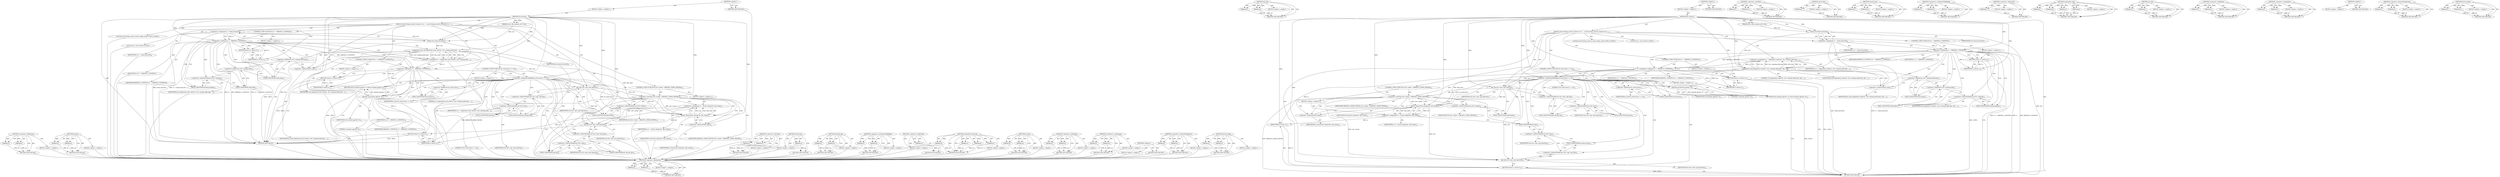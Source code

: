 digraph "fxrstor_fixup" {
vulnerable_127 [label=<(METHOD,&lt;operator&gt;.fieldAccess)>];
vulnerable_128 [label=<(PARAM,p1)>];
vulnerable_129 [label=<(PARAM,p2)>];
vulnerable_130 [label=<(BLOCK,&lt;empty&gt;,&lt;empty&gt;)>];
vulnerable_131 [label=<(METHOD_RETURN,ANY)>];
vulnerable_151 [label=<(METHOD,get_fpu)>];
vulnerable_152 [label=<(PARAM,p1)>];
vulnerable_153 [label=<(PARAM,p2)>];
vulnerable_154 [label=<(BLOCK,&lt;empty&gt;,&lt;empty&gt;)>];
vulnerable_155 [label=<(METHOD_RETURN,ANY)>];
vulnerable_6 [label=<(METHOD,&lt;global&gt;)<SUB>1</SUB>>];
vulnerable_7 [label=<(BLOCK,&lt;empty&gt;,&lt;empty&gt;)<SUB>1</SUB>>];
vulnerable_8 [label=<(METHOD,em_fxrstor)<SUB>1</SUB>>];
vulnerable_9 [label=<(PARAM,struct x86_emulate_ctxt *ctxt)<SUB>1</SUB>>];
vulnerable_10 [label=<(BLOCK,{
	struct fxregs_state fx_state;
	int rc;

	rc ...,{
	struct fxregs_state fx_state;
	int rc;

	rc ...)<SUB>2</SUB>>];
vulnerable_11 [label="<(LOCAL,struct fxregs_state fx_state: fxregs_state)<SUB>3</SUB>>"];
vulnerable_12 [label="<(LOCAL,int rc: int)<SUB>4</SUB>>"];
vulnerable_13 [label=<(&lt;operator&gt;.assignment,rc = check_fxsr(ctxt))<SUB>6</SUB>>];
vulnerable_14 [label=<(IDENTIFIER,rc,rc = check_fxsr(ctxt))<SUB>6</SUB>>];
vulnerable_15 [label=<(check_fxsr,check_fxsr(ctxt))<SUB>6</SUB>>];
vulnerable_16 [label=<(IDENTIFIER,ctxt,check_fxsr(ctxt))<SUB>6</SUB>>];
vulnerable_17 [label=<(CONTROL_STRUCTURE,IF,if (rc != X86EMUL_CONTINUE))<SUB>7</SUB>>];
vulnerable_18 [label=<(&lt;operator&gt;.notEquals,rc != X86EMUL_CONTINUE)<SUB>7</SUB>>];
vulnerable_19 [label=<(IDENTIFIER,rc,rc != X86EMUL_CONTINUE)<SUB>7</SUB>>];
vulnerable_20 [label=<(IDENTIFIER,X86EMUL_CONTINUE,rc != X86EMUL_CONTINUE)<SUB>7</SUB>>];
vulnerable_21 [label=<(BLOCK,&lt;empty&gt;,&lt;empty&gt;)<SUB>8</SUB>>];
vulnerable_22 [label=<(RETURN,return rc;,return rc;)<SUB>8</SUB>>];
vulnerable_23 [label=<(IDENTIFIER,rc,return rc;)<SUB>8</SUB>>];
vulnerable_24 [label=<(&lt;operator&gt;.assignment,rc = segmented_read(ctxt, ctxt-&gt;memop.addr.mem,...)<SUB>10</SUB>>];
vulnerable_25 [label=<(IDENTIFIER,rc,rc = segmented_read(ctxt, ctxt-&gt;memop.addr.mem,...)<SUB>10</SUB>>];
vulnerable_26 [label=<(segmented_read,segmented_read(ctxt, ctxt-&gt;memop.addr.mem, &amp;fx_...)<SUB>10</SUB>>];
vulnerable_27 [label=<(IDENTIFIER,ctxt,segmented_read(ctxt, ctxt-&gt;memop.addr.mem, &amp;fx_...)<SUB>10</SUB>>];
vulnerable_28 [label=<(&lt;operator&gt;.fieldAccess,ctxt-&gt;memop.addr.mem)<SUB>10</SUB>>];
vulnerable_29 [label=<(&lt;operator&gt;.fieldAccess,ctxt-&gt;memop.addr)<SUB>10</SUB>>];
vulnerable_30 [label=<(&lt;operator&gt;.indirectFieldAccess,ctxt-&gt;memop)<SUB>10</SUB>>];
vulnerable_31 [label=<(IDENTIFIER,ctxt,segmented_read(ctxt, ctxt-&gt;memop.addr.mem, &amp;fx_...)<SUB>10</SUB>>];
vulnerable_32 [label=<(FIELD_IDENTIFIER,memop,memop)<SUB>10</SUB>>];
vulnerable_33 [label=<(FIELD_IDENTIFIER,addr,addr)<SUB>10</SUB>>];
vulnerable_34 [label=<(FIELD_IDENTIFIER,mem,mem)<SUB>10</SUB>>];
vulnerable_35 [label=<(&lt;operator&gt;.addressOf,&amp;fx_state)<SUB>10</SUB>>];
vulnerable_36 [label=<(IDENTIFIER,fx_state,segmented_read(ctxt, ctxt-&gt;memop.addr.mem, &amp;fx_...)<SUB>10</SUB>>];
vulnerable_37 [label=<(LITERAL,512,segmented_read(ctxt, ctxt-&gt;memop.addr.mem, &amp;fx_...)<SUB>10</SUB>>];
vulnerable_38 [label=<(CONTROL_STRUCTURE,IF,if (rc != X86EMUL_CONTINUE))<SUB>11</SUB>>];
vulnerable_39 [label=<(&lt;operator&gt;.notEquals,rc != X86EMUL_CONTINUE)<SUB>11</SUB>>];
vulnerable_40 [label=<(IDENTIFIER,rc,rc != X86EMUL_CONTINUE)<SUB>11</SUB>>];
vulnerable_41 [label=<(IDENTIFIER,X86EMUL_CONTINUE,rc != X86EMUL_CONTINUE)<SUB>11</SUB>>];
vulnerable_42 [label=<(BLOCK,&lt;empty&gt;,&lt;empty&gt;)<SUB>12</SUB>>];
vulnerable_43 [label=<(RETURN,return rc;,return rc;)<SUB>12</SUB>>];
vulnerable_44 [label=<(IDENTIFIER,rc,return rc;)<SUB>12</SUB>>];
vulnerable_45 [label=<(CONTROL_STRUCTURE,IF,if (fx_state.mxcsr &gt;&gt; 16))<SUB>14</SUB>>];
vulnerable_46 [label=<(&lt;operator&gt;.arithmeticShiftRight,fx_state.mxcsr &gt;&gt; 16)<SUB>14</SUB>>];
vulnerable_47 [label=<(&lt;operator&gt;.fieldAccess,fx_state.mxcsr)<SUB>14</SUB>>];
vulnerable_48 [label=<(IDENTIFIER,fx_state,fx_state.mxcsr &gt;&gt; 16)<SUB>14</SUB>>];
vulnerable_49 [label=<(FIELD_IDENTIFIER,mxcsr,mxcsr)<SUB>14</SUB>>];
vulnerable_50 [label=<(LITERAL,16,fx_state.mxcsr &gt;&gt; 16)<SUB>14</SUB>>];
vulnerable_51 [label=<(BLOCK,&lt;empty&gt;,&lt;empty&gt;)<SUB>15</SUB>>];
vulnerable_52 [label=<(RETURN,return emulate_gp(ctxt, 0);,return emulate_gp(ctxt, 0);)<SUB>15</SUB>>];
vulnerable_53 [label=<(emulate_gp,emulate_gp(ctxt, 0))<SUB>15</SUB>>];
vulnerable_54 [label=<(IDENTIFIER,ctxt,emulate_gp(ctxt, 0))<SUB>15</SUB>>];
vulnerable_55 [label=<(LITERAL,0,emulate_gp(ctxt, 0))<SUB>15</SUB>>];
vulnerable_56 [label=<(get_fpu,ctxt-&gt;ops-&gt;get_fpu(ctxt))<SUB>17</SUB>>];
vulnerable_57 [label=<(&lt;operator&gt;.indirectFieldAccess,ctxt-&gt;ops-&gt;get_fpu)<SUB>17</SUB>>];
vulnerable_58 [label=<(&lt;operator&gt;.indirectFieldAccess,ctxt-&gt;ops)<SUB>17</SUB>>];
vulnerable_59 [label=<(IDENTIFIER,ctxt,ctxt-&gt;ops-&gt;get_fpu(ctxt))<SUB>17</SUB>>];
vulnerable_60 [label=<(FIELD_IDENTIFIER,ops,ops)<SUB>17</SUB>>];
vulnerable_61 [label=<(FIELD_IDENTIFIER,get_fpu,get_fpu)<SUB>17</SUB>>];
vulnerable_62 [label=<(IDENTIFIER,ctxt,ctxt-&gt;ops-&gt;get_fpu(ctxt))<SUB>17</SUB>>];
vulnerable_63 [label=<(CONTROL_STRUCTURE,IF,if (ctxt-&gt;mode &lt; X86EMUL_MODE_PROT64))<SUB>19</SUB>>];
vulnerable_64 [label=<(&lt;operator&gt;.lessThan,ctxt-&gt;mode &lt; X86EMUL_MODE_PROT64)<SUB>19</SUB>>];
vulnerable_65 [label=<(&lt;operator&gt;.indirectFieldAccess,ctxt-&gt;mode)<SUB>19</SUB>>];
vulnerable_66 [label=<(IDENTIFIER,ctxt,ctxt-&gt;mode &lt; X86EMUL_MODE_PROT64)<SUB>19</SUB>>];
vulnerable_67 [label=<(FIELD_IDENTIFIER,mode,mode)<SUB>19</SUB>>];
vulnerable_68 [label=<(IDENTIFIER,X86EMUL_MODE_PROT64,ctxt-&gt;mode &lt; X86EMUL_MODE_PROT64)<SUB>19</SUB>>];
vulnerable_69 [label=<(BLOCK,&lt;empty&gt;,&lt;empty&gt;)<SUB>20</SUB>>];
vulnerable_70 [label=<(&lt;operator&gt;.assignment,rc = fxrstor_fixup(ctxt, &amp;fx_state))<SUB>20</SUB>>];
vulnerable_71 [label=<(IDENTIFIER,rc,rc = fxrstor_fixup(ctxt, &amp;fx_state))<SUB>20</SUB>>];
vulnerable_72 [label=<(fxrstor_fixup,fxrstor_fixup(ctxt, &amp;fx_state))<SUB>20</SUB>>];
vulnerable_73 [label=<(IDENTIFIER,ctxt,fxrstor_fixup(ctxt, &amp;fx_state))<SUB>20</SUB>>];
vulnerable_74 [label=<(&lt;operator&gt;.addressOf,&amp;fx_state)<SUB>20</SUB>>];
vulnerable_75 [label=<(IDENTIFIER,fx_state,fxrstor_fixup(ctxt, &amp;fx_state))<SUB>20</SUB>>];
vulnerable_76 [label=<(put_fpu,ctxt-&gt;ops-&gt;put_fpu(ctxt))<SUB>25</SUB>>];
vulnerable_77 [label=<(&lt;operator&gt;.indirectFieldAccess,ctxt-&gt;ops-&gt;put_fpu)<SUB>25</SUB>>];
vulnerable_78 [label=<(&lt;operator&gt;.indirectFieldAccess,ctxt-&gt;ops)<SUB>25</SUB>>];
vulnerable_79 [label=<(IDENTIFIER,ctxt,ctxt-&gt;ops-&gt;put_fpu(ctxt))<SUB>25</SUB>>];
vulnerable_80 [label=<(FIELD_IDENTIFIER,ops,ops)<SUB>25</SUB>>];
vulnerable_81 [label=<(FIELD_IDENTIFIER,put_fpu,put_fpu)<SUB>25</SUB>>];
vulnerable_82 [label=<(IDENTIFIER,ctxt,ctxt-&gt;ops-&gt;put_fpu(ctxt))<SUB>25</SUB>>];
vulnerable_83 [label=<(RETURN,return rc;,return rc;)<SUB>27</SUB>>];
vulnerable_84 [label=<(IDENTIFIER,rc,return rc;)<SUB>27</SUB>>];
vulnerable_85 [label=<(METHOD_RETURN,int)<SUB>1</SUB>>];
vulnerable_87 [label=<(METHOD_RETURN,ANY)<SUB>1</SUB>>];
vulnerable_156 [label=<(METHOD,&lt;operator&gt;.lessThan)>];
vulnerable_157 [label=<(PARAM,p1)>];
vulnerable_158 [label=<(PARAM,p2)>];
vulnerable_159 [label=<(BLOCK,&lt;empty&gt;,&lt;empty&gt;)>];
vulnerable_160 [label=<(METHOD_RETURN,ANY)>];
vulnerable_111 [label=<(METHOD,check_fxsr)>];
vulnerable_112 [label=<(PARAM,p1)>];
vulnerable_113 [label=<(BLOCK,&lt;empty&gt;,&lt;empty&gt;)>];
vulnerable_114 [label=<(METHOD_RETURN,ANY)>];
vulnerable_146 [label=<(METHOD,emulate_gp)>];
vulnerable_147 [label=<(PARAM,p1)>];
vulnerable_148 [label=<(PARAM,p2)>];
vulnerable_149 [label=<(BLOCK,&lt;empty&gt;,&lt;empty&gt;)>];
vulnerable_150 [label=<(METHOD_RETURN,ANY)>];
vulnerable_141 [label=<(METHOD,&lt;operator&gt;.arithmeticShiftRight)>];
vulnerable_142 [label=<(PARAM,p1)>];
vulnerable_143 [label=<(PARAM,p2)>];
vulnerable_144 [label=<(BLOCK,&lt;empty&gt;,&lt;empty&gt;)>];
vulnerable_145 [label=<(METHOD_RETURN,ANY)>];
vulnerable_137 [label=<(METHOD,&lt;operator&gt;.addressOf)>];
vulnerable_138 [label=<(PARAM,p1)>];
vulnerable_139 [label=<(BLOCK,&lt;empty&gt;,&lt;empty&gt;)>];
vulnerable_140 [label=<(METHOD_RETURN,ANY)>];
vulnerable_120 [label=<(METHOD,segmented_read)>];
vulnerable_121 [label=<(PARAM,p1)>];
vulnerable_122 [label=<(PARAM,p2)>];
vulnerable_123 [label=<(PARAM,p3)>];
vulnerable_124 [label=<(PARAM,p4)>];
vulnerable_125 [label=<(BLOCK,&lt;empty&gt;,&lt;empty&gt;)>];
vulnerable_126 [label=<(METHOD_RETURN,ANY)>];
vulnerable_166 [label=<(METHOD,put_fpu)>];
vulnerable_167 [label=<(PARAM,p1)>];
vulnerable_168 [label=<(PARAM,p2)>];
vulnerable_169 [label=<(BLOCK,&lt;empty&gt;,&lt;empty&gt;)>];
vulnerable_170 [label=<(METHOD_RETURN,ANY)>];
vulnerable_115 [label=<(METHOD,&lt;operator&gt;.notEquals)>];
vulnerable_116 [label=<(PARAM,p1)>];
vulnerable_117 [label=<(PARAM,p2)>];
vulnerable_118 [label=<(BLOCK,&lt;empty&gt;,&lt;empty&gt;)>];
vulnerable_119 [label=<(METHOD_RETURN,ANY)>];
vulnerable_106 [label=<(METHOD,&lt;operator&gt;.assignment)>];
vulnerable_107 [label=<(PARAM,p1)>];
vulnerable_108 [label=<(PARAM,p2)>];
vulnerable_109 [label=<(BLOCK,&lt;empty&gt;,&lt;empty&gt;)>];
vulnerable_110 [label=<(METHOD_RETURN,ANY)>];
vulnerable_100 [label=<(METHOD,&lt;global&gt;)<SUB>1</SUB>>];
vulnerable_101 [label=<(BLOCK,&lt;empty&gt;,&lt;empty&gt;)>];
vulnerable_102 [label=<(METHOD_RETURN,ANY)>];
vulnerable_132 [label=<(METHOD,&lt;operator&gt;.indirectFieldAccess)>];
vulnerable_133 [label=<(PARAM,p1)>];
vulnerable_134 [label=<(PARAM,p2)>];
vulnerable_135 [label=<(BLOCK,&lt;empty&gt;,&lt;empty&gt;)>];
vulnerable_136 [label=<(METHOD_RETURN,ANY)>];
vulnerable_161 [label=<(METHOD,fxrstor_fixup)>];
vulnerable_162 [label=<(PARAM,p1)>];
vulnerable_163 [label=<(PARAM,p2)>];
vulnerable_164 [label=<(BLOCK,&lt;empty&gt;,&lt;empty&gt;)>];
vulnerable_165 [label=<(METHOD_RETURN,ANY)>];
fixed_127 [label=<(METHOD,&lt;operator&gt;.fieldAccess)>];
fixed_128 [label=<(PARAM,p1)>];
fixed_129 [label=<(PARAM,p2)>];
fixed_130 [label=<(BLOCK,&lt;empty&gt;,&lt;empty&gt;)>];
fixed_131 [label=<(METHOD_RETURN,ANY)>];
fixed_151 [label=<(METHOD,get_fpu)>];
fixed_152 [label=<(PARAM,p1)>];
fixed_153 [label=<(PARAM,p2)>];
fixed_154 [label=<(BLOCK,&lt;empty&gt;,&lt;empty&gt;)>];
fixed_155 [label=<(METHOD_RETURN,ANY)>];
fixed_6 [label=<(METHOD,&lt;global&gt;)<SUB>1</SUB>>];
fixed_7 [label=<(BLOCK,&lt;empty&gt;,&lt;empty&gt;)<SUB>1</SUB>>];
fixed_8 [label=<(METHOD,em_fxrstor)<SUB>1</SUB>>];
fixed_9 [label=<(PARAM,struct x86_emulate_ctxt *ctxt)<SUB>1</SUB>>];
fixed_10 [label=<(BLOCK,{
	struct fxregs_state fx_state;
	int rc;

	rc ...,{
	struct fxregs_state fx_state;
	int rc;

	rc ...)<SUB>2</SUB>>];
fixed_11 [label="<(LOCAL,struct fxregs_state fx_state: fxregs_state)<SUB>3</SUB>>"];
fixed_12 [label="<(LOCAL,int rc: int)<SUB>4</SUB>>"];
fixed_13 [label=<(&lt;operator&gt;.assignment,rc = check_fxsr(ctxt))<SUB>6</SUB>>];
fixed_14 [label=<(IDENTIFIER,rc,rc = check_fxsr(ctxt))<SUB>6</SUB>>];
fixed_15 [label=<(check_fxsr,check_fxsr(ctxt))<SUB>6</SUB>>];
fixed_16 [label=<(IDENTIFIER,ctxt,check_fxsr(ctxt))<SUB>6</SUB>>];
fixed_17 [label=<(CONTROL_STRUCTURE,IF,if (rc != X86EMUL_CONTINUE))<SUB>7</SUB>>];
fixed_18 [label=<(&lt;operator&gt;.notEquals,rc != X86EMUL_CONTINUE)<SUB>7</SUB>>];
fixed_19 [label=<(IDENTIFIER,rc,rc != X86EMUL_CONTINUE)<SUB>7</SUB>>];
fixed_20 [label=<(IDENTIFIER,X86EMUL_CONTINUE,rc != X86EMUL_CONTINUE)<SUB>7</SUB>>];
fixed_21 [label=<(BLOCK,&lt;empty&gt;,&lt;empty&gt;)<SUB>8</SUB>>];
fixed_22 [label=<(RETURN,return rc;,return rc;)<SUB>8</SUB>>];
fixed_23 [label=<(IDENTIFIER,rc,return rc;)<SUB>8</SUB>>];
fixed_24 [label=<(&lt;operator&gt;.assignment,rc = segmented_read_std(ctxt, ctxt-&gt;memop.addr....)<SUB>10</SUB>>];
fixed_25 [label=<(IDENTIFIER,rc,rc = segmented_read_std(ctxt, ctxt-&gt;memop.addr....)<SUB>10</SUB>>];
fixed_26 [label=<(segmented_read_std,segmented_read_std(ctxt, ctxt-&gt;memop.addr.mem, ...)<SUB>10</SUB>>];
fixed_27 [label=<(IDENTIFIER,ctxt,segmented_read_std(ctxt, ctxt-&gt;memop.addr.mem, ...)<SUB>10</SUB>>];
fixed_28 [label=<(&lt;operator&gt;.fieldAccess,ctxt-&gt;memop.addr.mem)<SUB>10</SUB>>];
fixed_29 [label=<(&lt;operator&gt;.fieldAccess,ctxt-&gt;memop.addr)<SUB>10</SUB>>];
fixed_30 [label=<(&lt;operator&gt;.indirectFieldAccess,ctxt-&gt;memop)<SUB>10</SUB>>];
fixed_31 [label=<(IDENTIFIER,ctxt,segmented_read_std(ctxt, ctxt-&gt;memop.addr.mem, ...)<SUB>10</SUB>>];
fixed_32 [label=<(FIELD_IDENTIFIER,memop,memop)<SUB>10</SUB>>];
fixed_33 [label=<(FIELD_IDENTIFIER,addr,addr)<SUB>10</SUB>>];
fixed_34 [label=<(FIELD_IDENTIFIER,mem,mem)<SUB>10</SUB>>];
fixed_35 [label=<(&lt;operator&gt;.addressOf,&amp;fx_state)<SUB>10</SUB>>];
fixed_36 [label=<(IDENTIFIER,fx_state,segmented_read_std(ctxt, ctxt-&gt;memop.addr.mem, ...)<SUB>10</SUB>>];
fixed_37 [label=<(LITERAL,512,segmented_read_std(ctxt, ctxt-&gt;memop.addr.mem, ...)<SUB>10</SUB>>];
fixed_38 [label=<(CONTROL_STRUCTURE,IF,if (rc != X86EMUL_CONTINUE))<SUB>11</SUB>>];
fixed_39 [label=<(&lt;operator&gt;.notEquals,rc != X86EMUL_CONTINUE)<SUB>11</SUB>>];
fixed_40 [label=<(IDENTIFIER,rc,rc != X86EMUL_CONTINUE)<SUB>11</SUB>>];
fixed_41 [label=<(IDENTIFIER,X86EMUL_CONTINUE,rc != X86EMUL_CONTINUE)<SUB>11</SUB>>];
fixed_42 [label=<(BLOCK,&lt;empty&gt;,&lt;empty&gt;)<SUB>12</SUB>>];
fixed_43 [label=<(RETURN,return rc;,return rc;)<SUB>12</SUB>>];
fixed_44 [label=<(IDENTIFIER,rc,return rc;)<SUB>12</SUB>>];
fixed_45 [label=<(CONTROL_STRUCTURE,IF,if (fx_state.mxcsr &gt;&gt; 16))<SUB>14</SUB>>];
fixed_46 [label=<(&lt;operator&gt;.arithmeticShiftRight,fx_state.mxcsr &gt;&gt; 16)<SUB>14</SUB>>];
fixed_47 [label=<(&lt;operator&gt;.fieldAccess,fx_state.mxcsr)<SUB>14</SUB>>];
fixed_48 [label=<(IDENTIFIER,fx_state,fx_state.mxcsr &gt;&gt; 16)<SUB>14</SUB>>];
fixed_49 [label=<(FIELD_IDENTIFIER,mxcsr,mxcsr)<SUB>14</SUB>>];
fixed_50 [label=<(LITERAL,16,fx_state.mxcsr &gt;&gt; 16)<SUB>14</SUB>>];
fixed_51 [label=<(BLOCK,&lt;empty&gt;,&lt;empty&gt;)<SUB>15</SUB>>];
fixed_52 [label=<(RETURN,return emulate_gp(ctxt, 0);,return emulate_gp(ctxt, 0);)<SUB>15</SUB>>];
fixed_53 [label=<(emulate_gp,emulate_gp(ctxt, 0))<SUB>15</SUB>>];
fixed_54 [label=<(IDENTIFIER,ctxt,emulate_gp(ctxt, 0))<SUB>15</SUB>>];
fixed_55 [label=<(LITERAL,0,emulate_gp(ctxt, 0))<SUB>15</SUB>>];
fixed_56 [label=<(get_fpu,ctxt-&gt;ops-&gt;get_fpu(ctxt))<SUB>17</SUB>>];
fixed_57 [label=<(&lt;operator&gt;.indirectFieldAccess,ctxt-&gt;ops-&gt;get_fpu)<SUB>17</SUB>>];
fixed_58 [label=<(&lt;operator&gt;.indirectFieldAccess,ctxt-&gt;ops)<SUB>17</SUB>>];
fixed_59 [label=<(IDENTIFIER,ctxt,ctxt-&gt;ops-&gt;get_fpu(ctxt))<SUB>17</SUB>>];
fixed_60 [label=<(FIELD_IDENTIFIER,ops,ops)<SUB>17</SUB>>];
fixed_61 [label=<(FIELD_IDENTIFIER,get_fpu,get_fpu)<SUB>17</SUB>>];
fixed_62 [label=<(IDENTIFIER,ctxt,ctxt-&gt;ops-&gt;get_fpu(ctxt))<SUB>17</SUB>>];
fixed_63 [label=<(CONTROL_STRUCTURE,IF,if (ctxt-&gt;mode &lt; X86EMUL_MODE_PROT64))<SUB>19</SUB>>];
fixed_64 [label=<(&lt;operator&gt;.lessThan,ctxt-&gt;mode &lt; X86EMUL_MODE_PROT64)<SUB>19</SUB>>];
fixed_65 [label=<(&lt;operator&gt;.indirectFieldAccess,ctxt-&gt;mode)<SUB>19</SUB>>];
fixed_66 [label=<(IDENTIFIER,ctxt,ctxt-&gt;mode &lt; X86EMUL_MODE_PROT64)<SUB>19</SUB>>];
fixed_67 [label=<(FIELD_IDENTIFIER,mode,mode)<SUB>19</SUB>>];
fixed_68 [label=<(IDENTIFIER,X86EMUL_MODE_PROT64,ctxt-&gt;mode &lt; X86EMUL_MODE_PROT64)<SUB>19</SUB>>];
fixed_69 [label=<(BLOCK,&lt;empty&gt;,&lt;empty&gt;)<SUB>20</SUB>>];
fixed_70 [label=<(&lt;operator&gt;.assignment,rc = fxrstor_fixup(ctxt, &amp;fx_state))<SUB>20</SUB>>];
fixed_71 [label=<(IDENTIFIER,rc,rc = fxrstor_fixup(ctxt, &amp;fx_state))<SUB>20</SUB>>];
fixed_72 [label=<(fxrstor_fixup,fxrstor_fixup(ctxt, &amp;fx_state))<SUB>20</SUB>>];
fixed_73 [label=<(IDENTIFIER,ctxt,fxrstor_fixup(ctxt, &amp;fx_state))<SUB>20</SUB>>];
fixed_74 [label=<(&lt;operator&gt;.addressOf,&amp;fx_state)<SUB>20</SUB>>];
fixed_75 [label=<(IDENTIFIER,fx_state,fxrstor_fixup(ctxt, &amp;fx_state))<SUB>20</SUB>>];
fixed_76 [label=<(put_fpu,ctxt-&gt;ops-&gt;put_fpu(ctxt))<SUB>25</SUB>>];
fixed_77 [label=<(&lt;operator&gt;.indirectFieldAccess,ctxt-&gt;ops-&gt;put_fpu)<SUB>25</SUB>>];
fixed_78 [label=<(&lt;operator&gt;.indirectFieldAccess,ctxt-&gt;ops)<SUB>25</SUB>>];
fixed_79 [label=<(IDENTIFIER,ctxt,ctxt-&gt;ops-&gt;put_fpu(ctxt))<SUB>25</SUB>>];
fixed_80 [label=<(FIELD_IDENTIFIER,ops,ops)<SUB>25</SUB>>];
fixed_81 [label=<(FIELD_IDENTIFIER,put_fpu,put_fpu)<SUB>25</SUB>>];
fixed_82 [label=<(IDENTIFIER,ctxt,ctxt-&gt;ops-&gt;put_fpu(ctxt))<SUB>25</SUB>>];
fixed_83 [label=<(RETURN,return rc;,return rc;)<SUB>27</SUB>>];
fixed_84 [label=<(IDENTIFIER,rc,return rc;)<SUB>27</SUB>>];
fixed_85 [label=<(METHOD_RETURN,int)<SUB>1</SUB>>];
fixed_87 [label=<(METHOD_RETURN,ANY)<SUB>1</SUB>>];
fixed_156 [label=<(METHOD,&lt;operator&gt;.lessThan)>];
fixed_157 [label=<(PARAM,p1)>];
fixed_158 [label=<(PARAM,p2)>];
fixed_159 [label=<(BLOCK,&lt;empty&gt;,&lt;empty&gt;)>];
fixed_160 [label=<(METHOD_RETURN,ANY)>];
fixed_111 [label=<(METHOD,check_fxsr)>];
fixed_112 [label=<(PARAM,p1)>];
fixed_113 [label=<(BLOCK,&lt;empty&gt;,&lt;empty&gt;)>];
fixed_114 [label=<(METHOD_RETURN,ANY)>];
fixed_146 [label=<(METHOD,emulate_gp)>];
fixed_147 [label=<(PARAM,p1)>];
fixed_148 [label=<(PARAM,p2)>];
fixed_149 [label=<(BLOCK,&lt;empty&gt;,&lt;empty&gt;)>];
fixed_150 [label=<(METHOD_RETURN,ANY)>];
fixed_141 [label=<(METHOD,&lt;operator&gt;.arithmeticShiftRight)>];
fixed_142 [label=<(PARAM,p1)>];
fixed_143 [label=<(PARAM,p2)>];
fixed_144 [label=<(BLOCK,&lt;empty&gt;,&lt;empty&gt;)>];
fixed_145 [label=<(METHOD_RETURN,ANY)>];
fixed_137 [label=<(METHOD,&lt;operator&gt;.addressOf)>];
fixed_138 [label=<(PARAM,p1)>];
fixed_139 [label=<(BLOCK,&lt;empty&gt;,&lt;empty&gt;)>];
fixed_140 [label=<(METHOD_RETURN,ANY)>];
fixed_120 [label=<(METHOD,segmented_read_std)>];
fixed_121 [label=<(PARAM,p1)>];
fixed_122 [label=<(PARAM,p2)>];
fixed_123 [label=<(PARAM,p3)>];
fixed_124 [label=<(PARAM,p4)>];
fixed_125 [label=<(BLOCK,&lt;empty&gt;,&lt;empty&gt;)>];
fixed_126 [label=<(METHOD_RETURN,ANY)>];
fixed_166 [label=<(METHOD,put_fpu)>];
fixed_167 [label=<(PARAM,p1)>];
fixed_168 [label=<(PARAM,p2)>];
fixed_169 [label=<(BLOCK,&lt;empty&gt;,&lt;empty&gt;)>];
fixed_170 [label=<(METHOD_RETURN,ANY)>];
fixed_115 [label=<(METHOD,&lt;operator&gt;.notEquals)>];
fixed_116 [label=<(PARAM,p1)>];
fixed_117 [label=<(PARAM,p2)>];
fixed_118 [label=<(BLOCK,&lt;empty&gt;,&lt;empty&gt;)>];
fixed_119 [label=<(METHOD_RETURN,ANY)>];
fixed_106 [label=<(METHOD,&lt;operator&gt;.assignment)>];
fixed_107 [label=<(PARAM,p1)>];
fixed_108 [label=<(PARAM,p2)>];
fixed_109 [label=<(BLOCK,&lt;empty&gt;,&lt;empty&gt;)>];
fixed_110 [label=<(METHOD_RETURN,ANY)>];
fixed_100 [label=<(METHOD,&lt;global&gt;)<SUB>1</SUB>>];
fixed_101 [label=<(BLOCK,&lt;empty&gt;,&lt;empty&gt;)>];
fixed_102 [label=<(METHOD_RETURN,ANY)>];
fixed_132 [label=<(METHOD,&lt;operator&gt;.indirectFieldAccess)>];
fixed_133 [label=<(PARAM,p1)>];
fixed_134 [label=<(PARAM,p2)>];
fixed_135 [label=<(BLOCK,&lt;empty&gt;,&lt;empty&gt;)>];
fixed_136 [label=<(METHOD_RETURN,ANY)>];
fixed_161 [label=<(METHOD,fxrstor_fixup)>];
fixed_162 [label=<(PARAM,p1)>];
fixed_163 [label=<(PARAM,p2)>];
fixed_164 [label=<(BLOCK,&lt;empty&gt;,&lt;empty&gt;)>];
fixed_165 [label=<(METHOD_RETURN,ANY)>];
vulnerable_127 -> vulnerable_128  [key=0, label="AST: "];
vulnerable_127 -> vulnerable_128  [key=1, label="DDG: "];
vulnerable_127 -> vulnerable_130  [key=0, label="AST: "];
vulnerable_127 -> vulnerable_129  [key=0, label="AST: "];
vulnerable_127 -> vulnerable_129  [key=1, label="DDG: "];
vulnerable_127 -> vulnerable_131  [key=0, label="AST: "];
vulnerable_127 -> vulnerable_131  [key=1, label="CFG: "];
vulnerable_128 -> vulnerable_131  [key=0, label="DDG: p1"];
vulnerable_129 -> vulnerable_131  [key=0, label="DDG: p2"];
vulnerable_151 -> vulnerable_152  [key=0, label="AST: "];
vulnerable_151 -> vulnerable_152  [key=1, label="DDG: "];
vulnerable_151 -> vulnerable_154  [key=0, label="AST: "];
vulnerable_151 -> vulnerable_153  [key=0, label="AST: "];
vulnerable_151 -> vulnerable_153  [key=1, label="DDG: "];
vulnerable_151 -> vulnerable_155  [key=0, label="AST: "];
vulnerable_151 -> vulnerable_155  [key=1, label="CFG: "];
vulnerable_152 -> vulnerable_155  [key=0, label="DDG: p1"];
vulnerable_153 -> vulnerable_155  [key=0, label="DDG: p2"];
vulnerable_6 -> vulnerable_7  [key=0, label="AST: "];
vulnerable_6 -> vulnerable_87  [key=0, label="AST: "];
vulnerable_6 -> vulnerable_87  [key=1, label="CFG: "];
vulnerable_7 -> vulnerable_8  [key=0, label="AST: "];
vulnerable_8 -> vulnerable_9  [key=0, label="AST: "];
vulnerable_8 -> vulnerable_9  [key=1, label="DDG: "];
vulnerable_8 -> vulnerable_10  [key=0, label="AST: "];
vulnerable_8 -> vulnerable_85  [key=0, label="AST: "];
vulnerable_8 -> vulnerable_15  [key=0, label="CFG: "];
vulnerable_8 -> vulnerable_15  [key=1, label="DDG: "];
vulnerable_8 -> vulnerable_56  [key=0, label="DDG: "];
vulnerable_8 -> vulnerable_76  [key=0, label="DDG: "];
vulnerable_8 -> vulnerable_84  [key=0, label="DDG: "];
vulnerable_8 -> vulnerable_18  [key=0, label="DDG: "];
vulnerable_8 -> vulnerable_26  [key=0, label="DDG: "];
vulnerable_8 -> vulnerable_39  [key=0, label="DDG: "];
vulnerable_8 -> vulnerable_46  [key=0, label="DDG: "];
vulnerable_8 -> vulnerable_64  [key=0, label="DDG: "];
vulnerable_8 -> vulnerable_23  [key=0, label="DDG: "];
vulnerable_8 -> vulnerable_44  [key=0, label="DDG: "];
vulnerable_8 -> vulnerable_53  [key=0, label="DDG: "];
vulnerable_8 -> vulnerable_72  [key=0, label="DDG: "];
vulnerable_9 -> vulnerable_15  [key=0, label="DDG: ctxt"];
vulnerable_10 -> vulnerable_11  [key=0, label="AST: "];
vulnerable_10 -> vulnerable_12  [key=0, label="AST: "];
vulnerable_10 -> vulnerable_13  [key=0, label="AST: "];
vulnerable_10 -> vulnerable_17  [key=0, label="AST: "];
vulnerable_10 -> vulnerable_24  [key=0, label="AST: "];
vulnerable_10 -> vulnerable_38  [key=0, label="AST: "];
vulnerable_10 -> vulnerable_45  [key=0, label="AST: "];
vulnerable_10 -> vulnerable_56  [key=0, label="AST: "];
vulnerable_10 -> vulnerable_63  [key=0, label="AST: "];
vulnerable_10 -> vulnerable_76  [key=0, label="AST: "];
vulnerable_10 -> vulnerable_83  [key=0, label="AST: "];
vulnerable_13 -> vulnerable_14  [key=0, label="AST: "];
vulnerable_13 -> vulnerable_15  [key=0, label="AST: "];
vulnerable_13 -> vulnerable_18  [key=0, label="CFG: "];
vulnerable_13 -> vulnerable_18  [key=1, label="DDG: rc"];
vulnerable_13 -> vulnerable_85  [key=0, label="DDG: check_fxsr(ctxt)"];
vulnerable_13 -> vulnerable_85  [key=1, label="DDG: rc = check_fxsr(ctxt)"];
vulnerable_15 -> vulnerable_16  [key=0, label="AST: "];
vulnerable_15 -> vulnerable_13  [key=0, label="CFG: "];
vulnerable_15 -> vulnerable_13  [key=1, label="DDG: ctxt"];
vulnerable_15 -> vulnerable_85  [key=0, label="DDG: ctxt"];
vulnerable_15 -> vulnerable_26  [key=0, label="DDG: ctxt"];
vulnerable_17 -> vulnerable_18  [key=0, label="AST: "];
vulnerable_17 -> vulnerable_21  [key=0, label="AST: "];
vulnerable_18 -> vulnerable_19  [key=0, label="AST: "];
vulnerable_18 -> vulnerable_20  [key=0, label="AST: "];
vulnerable_18 -> vulnerable_22  [key=0, label="CFG: "];
vulnerable_18 -> vulnerable_22  [key=1, label="CDG: "];
vulnerable_18 -> vulnerable_32  [key=0, label="CFG: "];
vulnerable_18 -> vulnerable_32  [key=1, label="CDG: "];
vulnerable_18 -> vulnerable_85  [key=0, label="DDG: rc"];
vulnerable_18 -> vulnerable_85  [key=1, label="DDG: X86EMUL_CONTINUE"];
vulnerable_18 -> vulnerable_85  [key=2, label="DDG: rc != X86EMUL_CONTINUE"];
vulnerable_18 -> vulnerable_39  [key=0, label="DDG: X86EMUL_CONTINUE"];
vulnerable_18 -> vulnerable_39  [key=1, label="CDG: "];
vulnerable_18 -> vulnerable_23  [key=0, label="DDG: rc"];
vulnerable_18 -> vulnerable_30  [key=0, label="CDG: "];
vulnerable_18 -> vulnerable_34  [key=0, label="CDG: "];
vulnerable_18 -> vulnerable_26  [key=0, label="CDG: "];
vulnerable_18 -> vulnerable_28  [key=0, label="CDG: "];
vulnerable_18 -> vulnerable_29  [key=0, label="CDG: "];
vulnerable_18 -> vulnerable_35  [key=0, label="CDG: "];
vulnerable_18 -> vulnerable_24  [key=0, label="CDG: "];
vulnerable_18 -> vulnerable_33  [key=0, label="CDG: "];
vulnerable_21 -> vulnerable_22  [key=0, label="AST: "];
vulnerable_22 -> vulnerable_23  [key=0, label="AST: "];
vulnerable_22 -> vulnerable_85  [key=0, label="CFG: "];
vulnerable_22 -> vulnerable_85  [key=1, label="DDG: &lt;RET&gt;"];
vulnerable_23 -> vulnerable_22  [key=0, label="DDG: rc"];
vulnerable_24 -> vulnerable_25  [key=0, label="AST: "];
vulnerable_24 -> vulnerable_26  [key=0, label="AST: "];
vulnerable_24 -> vulnerable_39  [key=0, label="CFG: "];
vulnerable_24 -> vulnerable_39  [key=1, label="DDG: rc"];
vulnerable_26 -> vulnerable_27  [key=0, label="AST: "];
vulnerable_26 -> vulnerable_28  [key=0, label="AST: "];
vulnerable_26 -> vulnerable_35  [key=0, label="AST: "];
vulnerable_26 -> vulnerable_37  [key=0, label="AST: "];
vulnerable_26 -> vulnerable_24  [key=0, label="CFG: "];
vulnerable_26 -> vulnerable_24  [key=1, label="DDG: ctxt"];
vulnerable_26 -> vulnerable_24  [key=2, label="DDG: ctxt-&gt;memop.addr.mem"];
vulnerable_26 -> vulnerable_24  [key=3, label="DDG: &amp;fx_state"];
vulnerable_26 -> vulnerable_24  [key=4, label="DDG: 512"];
vulnerable_26 -> vulnerable_56  [key=0, label="DDG: ctxt"];
vulnerable_26 -> vulnerable_53  [key=0, label="DDG: ctxt"];
vulnerable_26 -> vulnerable_72  [key=0, label="DDG: &amp;fx_state"];
vulnerable_28 -> vulnerable_29  [key=0, label="AST: "];
vulnerable_28 -> vulnerable_34  [key=0, label="AST: "];
vulnerable_28 -> vulnerable_35  [key=0, label="CFG: "];
vulnerable_29 -> vulnerable_30  [key=0, label="AST: "];
vulnerable_29 -> vulnerable_33  [key=0, label="AST: "];
vulnerable_29 -> vulnerable_34  [key=0, label="CFG: "];
vulnerable_30 -> vulnerable_31  [key=0, label="AST: "];
vulnerable_30 -> vulnerable_32  [key=0, label="AST: "];
vulnerable_30 -> vulnerable_33  [key=0, label="CFG: "];
vulnerable_32 -> vulnerable_30  [key=0, label="CFG: "];
vulnerable_33 -> vulnerable_29  [key=0, label="CFG: "];
vulnerable_34 -> vulnerable_28  [key=0, label="CFG: "];
vulnerable_35 -> vulnerable_36  [key=0, label="AST: "];
vulnerable_35 -> vulnerable_26  [key=0, label="CFG: "];
vulnerable_38 -> vulnerable_39  [key=0, label="AST: "];
vulnerable_38 -> vulnerable_42  [key=0, label="AST: "];
vulnerable_39 -> vulnerable_40  [key=0, label="AST: "];
vulnerable_39 -> vulnerable_41  [key=0, label="AST: "];
vulnerable_39 -> vulnerable_43  [key=0, label="CFG: "];
vulnerable_39 -> vulnerable_43  [key=1, label="CDG: "];
vulnerable_39 -> vulnerable_49  [key=0, label="CFG: "];
vulnerable_39 -> vulnerable_49  [key=1, label="CDG: "];
vulnerable_39 -> vulnerable_84  [key=0, label="DDG: rc"];
vulnerable_39 -> vulnerable_44  [key=0, label="DDG: rc"];
vulnerable_39 -> vulnerable_47  [key=0, label="CDG: "];
vulnerable_39 -> vulnerable_46  [key=0, label="CDG: "];
vulnerable_42 -> vulnerable_43  [key=0, label="AST: "];
vulnerable_43 -> vulnerable_44  [key=0, label="AST: "];
vulnerable_43 -> vulnerable_85  [key=0, label="CFG: "];
vulnerable_43 -> vulnerable_85  [key=1, label="DDG: &lt;RET&gt;"];
vulnerable_44 -> vulnerable_43  [key=0, label="DDG: rc"];
vulnerable_45 -> vulnerable_46  [key=0, label="AST: "];
vulnerable_45 -> vulnerable_51  [key=0, label="AST: "];
vulnerable_46 -> vulnerable_47  [key=0, label="AST: "];
vulnerable_46 -> vulnerable_50  [key=0, label="AST: "];
vulnerable_46 -> vulnerable_53  [key=0, label="CFG: "];
vulnerable_46 -> vulnerable_53  [key=1, label="CDG: "];
vulnerable_46 -> vulnerable_60  [key=0, label="CFG: "];
vulnerable_46 -> vulnerable_60  [key=1, label="CDG: "];
vulnerable_46 -> vulnerable_72  [key=0, label="DDG: fx_state.mxcsr"];
vulnerable_46 -> vulnerable_77  [key=0, label="CDG: "];
vulnerable_46 -> vulnerable_64  [key=0, label="CDG: "];
vulnerable_46 -> vulnerable_57  [key=0, label="CDG: "];
vulnerable_46 -> vulnerable_52  [key=0, label="CDG: "];
vulnerable_46 -> vulnerable_81  [key=0, label="CDG: "];
vulnerable_46 -> vulnerable_56  [key=0, label="CDG: "];
vulnerable_46 -> vulnerable_67  [key=0, label="CDG: "];
vulnerable_46 -> vulnerable_76  [key=0, label="CDG: "];
vulnerable_46 -> vulnerable_65  [key=0, label="CDG: "];
vulnerable_46 -> vulnerable_80  [key=0, label="CDG: "];
vulnerable_46 -> vulnerable_58  [key=0, label="CDG: "];
vulnerable_46 -> vulnerable_61  [key=0, label="CDG: "];
vulnerable_46 -> vulnerable_83  [key=0, label="CDG: "];
vulnerable_46 -> vulnerable_78  [key=0, label="CDG: "];
vulnerable_47 -> vulnerable_48  [key=0, label="AST: "];
vulnerable_47 -> vulnerable_49  [key=0, label="AST: "];
vulnerable_47 -> vulnerable_46  [key=0, label="CFG: "];
vulnerable_49 -> vulnerable_47  [key=0, label="CFG: "];
vulnerable_51 -> vulnerable_52  [key=0, label="AST: "];
vulnerable_52 -> vulnerable_53  [key=0, label="AST: "];
vulnerable_52 -> vulnerable_85  [key=0, label="CFG: "];
vulnerable_52 -> vulnerable_85  [key=1, label="DDG: &lt;RET&gt;"];
vulnerable_53 -> vulnerable_54  [key=0, label="AST: "];
vulnerable_53 -> vulnerable_55  [key=0, label="AST: "];
vulnerable_53 -> vulnerable_52  [key=0, label="CFG: "];
vulnerable_53 -> vulnerable_52  [key=1, label="DDG: emulate_gp(ctxt, 0)"];
vulnerable_56 -> vulnerable_57  [key=0, label="AST: "];
vulnerable_56 -> vulnerable_62  [key=0, label="AST: "];
vulnerable_56 -> vulnerable_67  [key=0, label="CFG: "];
vulnerable_56 -> vulnerable_76  [key=0, label="DDG: ctxt"];
vulnerable_56 -> vulnerable_64  [key=0, label="DDG: ctxt"];
vulnerable_56 -> vulnerable_72  [key=0, label="DDG: ctxt"];
vulnerable_57 -> vulnerable_58  [key=0, label="AST: "];
vulnerable_57 -> vulnerable_61  [key=0, label="AST: "];
vulnerable_57 -> vulnerable_56  [key=0, label="CFG: "];
vulnerable_58 -> vulnerable_59  [key=0, label="AST: "];
vulnerable_58 -> vulnerable_60  [key=0, label="AST: "];
vulnerable_58 -> vulnerable_61  [key=0, label="CFG: "];
vulnerable_60 -> vulnerable_58  [key=0, label="CFG: "];
vulnerable_61 -> vulnerable_57  [key=0, label="CFG: "];
vulnerable_63 -> vulnerable_64  [key=0, label="AST: "];
vulnerable_63 -> vulnerable_69  [key=0, label="AST: "];
vulnerable_64 -> vulnerable_65  [key=0, label="AST: "];
vulnerable_64 -> vulnerable_68  [key=0, label="AST: "];
vulnerable_64 -> vulnerable_74  [key=0, label="CFG: "];
vulnerable_64 -> vulnerable_74  [key=1, label="CDG: "];
vulnerable_64 -> vulnerable_80  [key=0, label="CFG: "];
vulnerable_64 -> vulnerable_85  [key=0, label="DDG: X86EMUL_MODE_PROT64"];
vulnerable_64 -> vulnerable_76  [key=0, label="DDG: ctxt-&gt;mode"];
vulnerable_64 -> vulnerable_72  [key=0, label="DDG: ctxt-&gt;mode"];
vulnerable_64 -> vulnerable_72  [key=1, label="CDG: "];
vulnerable_64 -> vulnerable_70  [key=0, label="CDG: "];
vulnerable_65 -> vulnerable_66  [key=0, label="AST: "];
vulnerable_65 -> vulnerable_67  [key=0, label="AST: "];
vulnerable_65 -> vulnerable_64  [key=0, label="CFG: "];
vulnerable_67 -> vulnerable_65  [key=0, label="CFG: "];
vulnerable_69 -> vulnerable_70  [key=0, label="AST: "];
vulnerable_70 -> vulnerable_71  [key=0, label="AST: "];
vulnerable_70 -> vulnerable_72  [key=0, label="AST: "];
vulnerable_70 -> vulnerable_80  [key=0, label="CFG: "];
vulnerable_70 -> vulnerable_84  [key=0, label="DDG: rc"];
vulnerable_72 -> vulnerable_73  [key=0, label="AST: "];
vulnerable_72 -> vulnerable_74  [key=0, label="AST: "];
vulnerable_72 -> vulnerable_70  [key=0, label="CFG: "];
vulnerable_72 -> vulnerable_70  [key=1, label="DDG: ctxt"];
vulnerable_72 -> vulnerable_70  [key=2, label="DDG: &amp;fx_state"];
vulnerable_72 -> vulnerable_76  [key=0, label="DDG: ctxt"];
vulnerable_74 -> vulnerable_75  [key=0, label="AST: "];
vulnerable_74 -> vulnerable_72  [key=0, label="CFG: "];
vulnerable_76 -> vulnerable_77  [key=0, label="AST: "];
vulnerable_76 -> vulnerable_82  [key=0, label="AST: "];
vulnerable_76 -> vulnerable_83  [key=0, label="CFG: "];
vulnerable_77 -> vulnerable_78  [key=0, label="AST: "];
vulnerable_77 -> vulnerable_81  [key=0, label="AST: "];
vulnerable_77 -> vulnerable_76  [key=0, label="CFG: "];
vulnerable_78 -> vulnerable_79  [key=0, label="AST: "];
vulnerable_78 -> vulnerable_80  [key=0, label="AST: "];
vulnerable_78 -> vulnerable_81  [key=0, label="CFG: "];
vulnerable_80 -> vulnerable_78  [key=0, label="CFG: "];
vulnerable_81 -> vulnerable_77  [key=0, label="CFG: "];
vulnerable_83 -> vulnerable_84  [key=0, label="AST: "];
vulnerable_83 -> vulnerable_85  [key=0, label="CFG: "];
vulnerable_83 -> vulnerable_85  [key=1, label="DDG: &lt;RET&gt;"];
vulnerable_84 -> vulnerable_83  [key=0, label="DDG: rc"];
vulnerable_156 -> vulnerable_157  [key=0, label="AST: "];
vulnerable_156 -> vulnerable_157  [key=1, label="DDG: "];
vulnerable_156 -> vulnerable_159  [key=0, label="AST: "];
vulnerable_156 -> vulnerable_158  [key=0, label="AST: "];
vulnerable_156 -> vulnerable_158  [key=1, label="DDG: "];
vulnerable_156 -> vulnerable_160  [key=0, label="AST: "];
vulnerable_156 -> vulnerable_160  [key=1, label="CFG: "];
vulnerable_157 -> vulnerable_160  [key=0, label="DDG: p1"];
vulnerable_158 -> vulnerable_160  [key=0, label="DDG: p2"];
vulnerable_111 -> vulnerable_112  [key=0, label="AST: "];
vulnerable_111 -> vulnerable_112  [key=1, label="DDG: "];
vulnerable_111 -> vulnerable_113  [key=0, label="AST: "];
vulnerable_111 -> vulnerable_114  [key=0, label="AST: "];
vulnerable_111 -> vulnerable_114  [key=1, label="CFG: "];
vulnerable_112 -> vulnerable_114  [key=0, label="DDG: p1"];
vulnerable_146 -> vulnerable_147  [key=0, label="AST: "];
vulnerable_146 -> vulnerable_147  [key=1, label="DDG: "];
vulnerable_146 -> vulnerable_149  [key=0, label="AST: "];
vulnerable_146 -> vulnerable_148  [key=0, label="AST: "];
vulnerable_146 -> vulnerable_148  [key=1, label="DDG: "];
vulnerable_146 -> vulnerable_150  [key=0, label="AST: "];
vulnerable_146 -> vulnerable_150  [key=1, label="CFG: "];
vulnerable_147 -> vulnerable_150  [key=0, label="DDG: p1"];
vulnerable_148 -> vulnerable_150  [key=0, label="DDG: p2"];
vulnerable_141 -> vulnerable_142  [key=0, label="AST: "];
vulnerable_141 -> vulnerable_142  [key=1, label="DDG: "];
vulnerable_141 -> vulnerable_144  [key=0, label="AST: "];
vulnerable_141 -> vulnerable_143  [key=0, label="AST: "];
vulnerable_141 -> vulnerable_143  [key=1, label="DDG: "];
vulnerable_141 -> vulnerable_145  [key=0, label="AST: "];
vulnerable_141 -> vulnerable_145  [key=1, label="CFG: "];
vulnerable_142 -> vulnerable_145  [key=0, label="DDG: p1"];
vulnerable_143 -> vulnerable_145  [key=0, label="DDG: p2"];
vulnerable_137 -> vulnerable_138  [key=0, label="AST: "];
vulnerable_137 -> vulnerable_138  [key=1, label="DDG: "];
vulnerable_137 -> vulnerable_139  [key=0, label="AST: "];
vulnerable_137 -> vulnerable_140  [key=0, label="AST: "];
vulnerable_137 -> vulnerable_140  [key=1, label="CFG: "];
vulnerable_138 -> vulnerable_140  [key=0, label="DDG: p1"];
vulnerable_120 -> vulnerable_121  [key=0, label="AST: "];
vulnerable_120 -> vulnerable_121  [key=1, label="DDG: "];
vulnerable_120 -> vulnerable_125  [key=0, label="AST: "];
vulnerable_120 -> vulnerable_122  [key=0, label="AST: "];
vulnerable_120 -> vulnerable_122  [key=1, label="DDG: "];
vulnerable_120 -> vulnerable_126  [key=0, label="AST: "];
vulnerable_120 -> vulnerable_126  [key=1, label="CFG: "];
vulnerable_120 -> vulnerable_123  [key=0, label="AST: "];
vulnerable_120 -> vulnerable_123  [key=1, label="DDG: "];
vulnerable_120 -> vulnerable_124  [key=0, label="AST: "];
vulnerable_120 -> vulnerable_124  [key=1, label="DDG: "];
vulnerable_121 -> vulnerable_126  [key=0, label="DDG: p1"];
vulnerable_122 -> vulnerable_126  [key=0, label="DDG: p2"];
vulnerable_123 -> vulnerable_126  [key=0, label="DDG: p3"];
vulnerable_124 -> vulnerable_126  [key=0, label="DDG: p4"];
vulnerable_166 -> vulnerable_167  [key=0, label="AST: "];
vulnerable_166 -> vulnerable_167  [key=1, label="DDG: "];
vulnerable_166 -> vulnerable_169  [key=0, label="AST: "];
vulnerable_166 -> vulnerable_168  [key=0, label="AST: "];
vulnerable_166 -> vulnerable_168  [key=1, label="DDG: "];
vulnerable_166 -> vulnerable_170  [key=0, label="AST: "];
vulnerable_166 -> vulnerable_170  [key=1, label="CFG: "];
vulnerable_167 -> vulnerable_170  [key=0, label="DDG: p1"];
vulnerable_168 -> vulnerable_170  [key=0, label="DDG: p2"];
vulnerable_115 -> vulnerable_116  [key=0, label="AST: "];
vulnerable_115 -> vulnerable_116  [key=1, label="DDG: "];
vulnerable_115 -> vulnerable_118  [key=0, label="AST: "];
vulnerable_115 -> vulnerable_117  [key=0, label="AST: "];
vulnerable_115 -> vulnerable_117  [key=1, label="DDG: "];
vulnerable_115 -> vulnerable_119  [key=0, label="AST: "];
vulnerable_115 -> vulnerable_119  [key=1, label="CFG: "];
vulnerable_116 -> vulnerable_119  [key=0, label="DDG: p1"];
vulnerable_117 -> vulnerable_119  [key=0, label="DDG: p2"];
vulnerable_106 -> vulnerable_107  [key=0, label="AST: "];
vulnerable_106 -> vulnerable_107  [key=1, label="DDG: "];
vulnerable_106 -> vulnerable_109  [key=0, label="AST: "];
vulnerable_106 -> vulnerable_108  [key=0, label="AST: "];
vulnerable_106 -> vulnerable_108  [key=1, label="DDG: "];
vulnerable_106 -> vulnerable_110  [key=0, label="AST: "];
vulnerable_106 -> vulnerable_110  [key=1, label="CFG: "];
vulnerable_107 -> vulnerable_110  [key=0, label="DDG: p1"];
vulnerable_108 -> vulnerable_110  [key=0, label="DDG: p2"];
vulnerable_100 -> vulnerable_101  [key=0, label="AST: "];
vulnerable_100 -> vulnerable_102  [key=0, label="AST: "];
vulnerable_100 -> vulnerable_102  [key=1, label="CFG: "];
vulnerable_132 -> vulnerable_133  [key=0, label="AST: "];
vulnerable_132 -> vulnerable_133  [key=1, label="DDG: "];
vulnerable_132 -> vulnerable_135  [key=0, label="AST: "];
vulnerable_132 -> vulnerable_134  [key=0, label="AST: "];
vulnerable_132 -> vulnerable_134  [key=1, label="DDG: "];
vulnerable_132 -> vulnerable_136  [key=0, label="AST: "];
vulnerable_132 -> vulnerable_136  [key=1, label="CFG: "];
vulnerable_133 -> vulnerable_136  [key=0, label="DDG: p1"];
vulnerable_134 -> vulnerable_136  [key=0, label="DDG: p2"];
vulnerable_161 -> vulnerable_162  [key=0, label="AST: "];
vulnerable_161 -> vulnerable_162  [key=1, label="DDG: "];
vulnerable_161 -> vulnerable_164  [key=0, label="AST: "];
vulnerable_161 -> vulnerable_163  [key=0, label="AST: "];
vulnerable_161 -> vulnerable_163  [key=1, label="DDG: "];
vulnerable_161 -> vulnerable_165  [key=0, label="AST: "];
vulnerable_161 -> vulnerable_165  [key=1, label="CFG: "];
vulnerable_162 -> vulnerable_165  [key=0, label="DDG: p1"];
vulnerable_163 -> vulnerable_165  [key=0, label="DDG: p2"];
fixed_127 -> fixed_128  [key=0, label="AST: "];
fixed_127 -> fixed_128  [key=1, label="DDG: "];
fixed_127 -> fixed_130  [key=0, label="AST: "];
fixed_127 -> fixed_129  [key=0, label="AST: "];
fixed_127 -> fixed_129  [key=1, label="DDG: "];
fixed_127 -> fixed_131  [key=0, label="AST: "];
fixed_127 -> fixed_131  [key=1, label="CFG: "];
fixed_128 -> fixed_131  [key=0, label="DDG: p1"];
fixed_129 -> fixed_131  [key=0, label="DDG: p2"];
fixed_130 -> vulnerable_127  [key=0];
fixed_131 -> vulnerable_127  [key=0];
fixed_151 -> fixed_152  [key=0, label="AST: "];
fixed_151 -> fixed_152  [key=1, label="DDG: "];
fixed_151 -> fixed_154  [key=0, label="AST: "];
fixed_151 -> fixed_153  [key=0, label="AST: "];
fixed_151 -> fixed_153  [key=1, label="DDG: "];
fixed_151 -> fixed_155  [key=0, label="AST: "];
fixed_151 -> fixed_155  [key=1, label="CFG: "];
fixed_152 -> fixed_155  [key=0, label="DDG: p1"];
fixed_153 -> fixed_155  [key=0, label="DDG: p2"];
fixed_154 -> vulnerable_127  [key=0];
fixed_155 -> vulnerable_127  [key=0];
fixed_6 -> fixed_7  [key=0, label="AST: "];
fixed_6 -> fixed_87  [key=0, label="AST: "];
fixed_6 -> fixed_87  [key=1, label="CFG: "];
fixed_7 -> fixed_8  [key=0, label="AST: "];
fixed_8 -> fixed_9  [key=0, label="AST: "];
fixed_8 -> fixed_9  [key=1, label="DDG: "];
fixed_8 -> fixed_10  [key=0, label="AST: "];
fixed_8 -> fixed_85  [key=0, label="AST: "];
fixed_8 -> fixed_15  [key=0, label="CFG: "];
fixed_8 -> fixed_15  [key=1, label="DDG: "];
fixed_8 -> fixed_56  [key=0, label="DDG: "];
fixed_8 -> fixed_76  [key=0, label="DDG: "];
fixed_8 -> fixed_84  [key=0, label="DDG: "];
fixed_8 -> fixed_18  [key=0, label="DDG: "];
fixed_8 -> fixed_26  [key=0, label="DDG: "];
fixed_8 -> fixed_39  [key=0, label="DDG: "];
fixed_8 -> fixed_46  [key=0, label="DDG: "];
fixed_8 -> fixed_64  [key=0, label="DDG: "];
fixed_8 -> fixed_23  [key=0, label="DDG: "];
fixed_8 -> fixed_44  [key=0, label="DDG: "];
fixed_8 -> fixed_53  [key=0, label="DDG: "];
fixed_8 -> fixed_72  [key=0, label="DDG: "];
fixed_9 -> fixed_15  [key=0, label="DDG: ctxt"];
fixed_10 -> fixed_11  [key=0, label="AST: "];
fixed_10 -> fixed_12  [key=0, label="AST: "];
fixed_10 -> fixed_13  [key=0, label="AST: "];
fixed_10 -> fixed_17  [key=0, label="AST: "];
fixed_10 -> fixed_24  [key=0, label="AST: "];
fixed_10 -> fixed_38  [key=0, label="AST: "];
fixed_10 -> fixed_45  [key=0, label="AST: "];
fixed_10 -> fixed_56  [key=0, label="AST: "];
fixed_10 -> fixed_63  [key=0, label="AST: "];
fixed_10 -> fixed_76  [key=0, label="AST: "];
fixed_10 -> fixed_83  [key=0, label="AST: "];
fixed_11 -> vulnerable_127  [key=0];
fixed_12 -> vulnerable_127  [key=0];
fixed_13 -> fixed_14  [key=0, label="AST: "];
fixed_13 -> fixed_15  [key=0, label="AST: "];
fixed_13 -> fixed_18  [key=0, label="CFG: "];
fixed_13 -> fixed_18  [key=1, label="DDG: rc"];
fixed_13 -> fixed_85  [key=0, label="DDG: check_fxsr(ctxt)"];
fixed_13 -> fixed_85  [key=1, label="DDG: rc = check_fxsr(ctxt)"];
fixed_14 -> vulnerable_127  [key=0];
fixed_15 -> fixed_16  [key=0, label="AST: "];
fixed_15 -> fixed_13  [key=0, label="CFG: "];
fixed_15 -> fixed_13  [key=1, label="DDG: ctxt"];
fixed_15 -> fixed_85  [key=0, label="DDG: ctxt"];
fixed_15 -> fixed_26  [key=0, label="DDG: ctxt"];
fixed_16 -> vulnerable_127  [key=0];
fixed_17 -> fixed_18  [key=0, label="AST: "];
fixed_17 -> fixed_21  [key=0, label="AST: "];
fixed_18 -> fixed_19  [key=0, label="AST: "];
fixed_18 -> fixed_20  [key=0, label="AST: "];
fixed_18 -> fixed_22  [key=0, label="CFG: "];
fixed_18 -> fixed_22  [key=1, label="CDG: "];
fixed_18 -> fixed_32  [key=0, label="CFG: "];
fixed_18 -> fixed_32  [key=1, label="CDG: "];
fixed_18 -> fixed_85  [key=0, label="DDG: rc"];
fixed_18 -> fixed_85  [key=1, label="DDG: X86EMUL_CONTINUE"];
fixed_18 -> fixed_85  [key=2, label="DDG: rc != X86EMUL_CONTINUE"];
fixed_18 -> fixed_39  [key=0, label="DDG: X86EMUL_CONTINUE"];
fixed_18 -> fixed_39  [key=1, label="CDG: "];
fixed_18 -> fixed_23  [key=0, label="DDG: rc"];
fixed_18 -> fixed_30  [key=0, label="CDG: "];
fixed_18 -> fixed_34  [key=0, label="CDG: "];
fixed_18 -> fixed_26  [key=0, label="CDG: "];
fixed_18 -> fixed_28  [key=0, label="CDG: "];
fixed_18 -> fixed_29  [key=0, label="CDG: "];
fixed_18 -> fixed_35  [key=0, label="CDG: "];
fixed_18 -> fixed_24  [key=0, label="CDG: "];
fixed_18 -> fixed_33  [key=0, label="CDG: "];
fixed_19 -> vulnerable_127  [key=0];
fixed_20 -> vulnerable_127  [key=0];
fixed_21 -> fixed_22  [key=0, label="AST: "];
fixed_22 -> fixed_23  [key=0, label="AST: "];
fixed_22 -> fixed_85  [key=0, label="CFG: "];
fixed_22 -> fixed_85  [key=1, label="DDG: &lt;RET&gt;"];
fixed_23 -> fixed_22  [key=0, label="DDG: rc"];
fixed_24 -> fixed_25  [key=0, label="AST: "];
fixed_24 -> fixed_26  [key=0, label="AST: "];
fixed_24 -> fixed_39  [key=0, label="CFG: "];
fixed_24 -> fixed_39  [key=1, label="DDG: rc"];
fixed_25 -> vulnerable_127  [key=0];
fixed_26 -> fixed_27  [key=0, label="AST: "];
fixed_26 -> fixed_28  [key=0, label="AST: "];
fixed_26 -> fixed_35  [key=0, label="AST: "];
fixed_26 -> fixed_37  [key=0, label="AST: "];
fixed_26 -> fixed_24  [key=0, label="CFG: "];
fixed_26 -> fixed_24  [key=1, label="DDG: ctxt"];
fixed_26 -> fixed_24  [key=2, label="DDG: ctxt-&gt;memop.addr.mem"];
fixed_26 -> fixed_24  [key=3, label="DDG: &amp;fx_state"];
fixed_26 -> fixed_24  [key=4, label="DDG: 512"];
fixed_26 -> fixed_56  [key=0, label="DDG: ctxt"];
fixed_26 -> fixed_53  [key=0, label="DDG: ctxt"];
fixed_26 -> fixed_72  [key=0, label="DDG: &amp;fx_state"];
fixed_27 -> vulnerable_127  [key=0];
fixed_28 -> fixed_29  [key=0, label="AST: "];
fixed_28 -> fixed_34  [key=0, label="AST: "];
fixed_28 -> fixed_35  [key=0, label="CFG: "];
fixed_29 -> fixed_30  [key=0, label="AST: "];
fixed_29 -> fixed_33  [key=0, label="AST: "];
fixed_29 -> fixed_34  [key=0, label="CFG: "];
fixed_30 -> fixed_31  [key=0, label="AST: "];
fixed_30 -> fixed_32  [key=0, label="AST: "];
fixed_30 -> fixed_33  [key=0, label="CFG: "];
fixed_31 -> vulnerable_127  [key=0];
fixed_32 -> fixed_30  [key=0, label="CFG: "];
fixed_33 -> fixed_29  [key=0, label="CFG: "];
fixed_34 -> fixed_28  [key=0, label="CFG: "];
fixed_35 -> fixed_36  [key=0, label="AST: "];
fixed_35 -> fixed_26  [key=0, label="CFG: "];
fixed_36 -> vulnerable_127  [key=0];
fixed_37 -> vulnerable_127  [key=0];
fixed_38 -> fixed_39  [key=0, label="AST: "];
fixed_38 -> fixed_42  [key=0, label="AST: "];
fixed_39 -> fixed_40  [key=0, label="AST: "];
fixed_39 -> fixed_41  [key=0, label="AST: "];
fixed_39 -> fixed_43  [key=0, label="CFG: "];
fixed_39 -> fixed_43  [key=1, label="CDG: "];
fixed_39 -> fixed_49  [key=0, label="CFG: "];
fixed_39 -> fixed_49  [key=1, label="CDG: "];
fixed_39 -> fixed_84  [key=0, label="DDG: rc"];
fixed_39 -> fixed_44  [key=0, label="DDG: rc"];
fixed_39 -> fixed_47  [key=0, label="CDG: "];
fixed_39 -> fixed_46  [key=0, label="CDG: "];
fixed_40 -> vulnerable_127  [key=0];
fixed_41 -> vulnerable_127  [key=0];
fixed_42 -> fixed_43  [key=0, label="AST: "];
fixed_43 -> fixed_44  [key=0, label="AST: "];
fixed_43 -> fixed_85  [key=0, label="CFG: "];
fixed_43 -> fixed_85  [key=1, label="DDG: &lt;RET&gt;"];
fixed_44 -> fixed_43  [key=0, label="DDG: rc"];
fixed_45 -> fixed_46  [key=0, label="AST: "];
fixed_45 -> fixed_51  [key=0, label="AST: "];
fixed_46 -> fixed_47  [key=0, label="AST: "];
fixed_46 -> fixed_50  [key=0, label="AST: "];
fixed_46 -> fixed_53  [key=0, label="CFG: "];
fixed_46 -> fixed_53  [key=1, label="CDG: "];
fixed_46 -> fixed_60  [key=0, label="CFG: "];
fixed_46 -> fixed_60  [key=1, label="CDG: "];
fixed_46 -> fixed_72  [key=0, label="DDG: fx_state.mxcsr"];
fixed_46 -> fixed_77  [key=0, label="CDG: "];
fixed_46 -> fixed_64  [key=0, label="CDG: "];
fixed_46 -> fixed_57  [key=0, label="CDG: "];
fixed_46 -> fixed_52  [key=0, label="CDG: "];
fixed_46 -> fixed_81  [key=0, label="CDG: "];
fixed_46 -> fixed_56  [key=0, label="CDG: "];
fixed_46 -> fixed_67  [key=0, label="CDG: "];
fixed_46 -> fixed_76  [key=0, label="CDG: "];
fixed_46 -> fixed_65  [key=0, label="CDG: "];
fixed_46 -> fixed_80  [key=0, label="CDG: "];
fixed_46 -> fixed_58  [key=0, label="CDG: "];
fixed_46 -> fixed_61  [key=0, label="CDG: "];
fixed_46 -> fixed_83  [key=0, label="CDG: "];
fixed_46 -> fixed_78  [key=0, label="CDG: "];
fixed_47 -> fixed_48  [key=0, label="AST: "];
fixed_47 -> fixed_49  [key=0, label="AST: "];
fixed_47 -> fixed_46  [key=0, label="CFG: "];
fixed_48 -> vulnerable_127  [key=0];
fixed_49 -> fixed_47  [key=0, label="CFG: "];
fixed_50 -> vulnerable_127  [key=0];
fixed_51 -> fixed_52  [key=0, label="AST: "];
fixed_52 -> fixed_53  [key=0, label="AST: "];
fixed_52 -> fixed_85  [key=0, label="CFG: "];
fixed_52 -> fixed_85  [key=1, label="DDG: &lt;RET&gt;"];
fixed_53 -> fixed_54  [key=0, label="AST: "];
fixed_53 -> fixed_55  [key=0, label="AST: "];
fixed_53 -> fixed_52  [key=0, label="CFG: "];
fixed_53 -> fixed_52  [key=1, label="DDG: emulate_gp(ctxt, 0)"];
fixed_54 -> vulnerable_127  [key=0];
fixed_55 -> vulnerable_127  [key=0];
fixed_56 -> fixed_57  [key=0, label="AST: "];
fixed_56 -> fixed_62  [key=0, label="AST: "];
fixed_56 -> fixed_67  [key=0, label="CFG: "];
fixed_56 -> fixed_76  [key=0, label="DDG: ctxt"];
fixed_56 -> fixed_64  [key=0, label="DDG: ctxt"];
fixed_56 -> fixed_72  [key=0, label="DDG: ctxt"];
fixed_57 -> fixed_58  [key=0, label="AST: "];
fixed_57 -> fixed_61  [key=0, label="AST: "];
fixed_57 -> fixed_56  [key=0, label="CFG: "];
fixed_58 -> fixed_59  [key=0, label="AST: "];
fixed_58 -> fixed_60  [key=0, label="AST: "];
fixed_58 -> fixed_61  [key=0, label="CFG: "];
fixed_59 -> vulnerable_127  [key=0];
fixed_60 -> fixed_58  [key=0, label="CFG: "];
fixed_61 -> fixed_57  [key=0, label="CFG: "];
fixed_62 -> vulnerable_127  [key=0];
fixed_63 -> fixed_64  [key=0, label="AST: "];
fixed_63 -> fixed_69  [key=0, label="AST: "];
fixed_64 -> fixed_65  [key=0, label="AST: "];
fixed_64 -> fixed_68  [key=0, label="AST: "];
fixed_64 -> fixed_74  [key=0, label="CFG: "];
fixed_64 -> fixed_74  [key=1, label="CDG: "];
fixed_64 -> fixed_80  [key=0, label="CFG: "];
fixed_64 -> fixed_85  [key=0, label="DDG: X86EMUL_MODE_PROT64"];
fixed_64 -> fixed_76  [key=0, label="DDG: ctxt-&gt;mode"];
fixed_64 -> fixed_72  [key=0, label="DDG: ctxt-&gt;mode"];
fixed_64 -> fixed_72  [key=1, label="CDG: "];
fixed_64 -> fixed_70  [key=0, label="CDG: "];
fixed_65 -> fixed_66  [key=0, label="AST: "];
fixed_65 -> fixed_67  [key=0, label="AST: "];
fixed_65 -> fixed_64  [key=0, label="CFG: "];
fixed_66 -> vulnerable_127  [key=0];
fixed_67 -> fixed_65  [key=0, label="CFG: "];
fixed_68 -> vulnerable_127  [key=0];
fixed_69 -> fixed_70  [key=0, label="AST: "];
fixed_70 -> fixed_71  [key=0, label="AST: "];
fixed_70 -> fixed_72  [key=0, label="AST: "];
fixed_70 -> fixed_80  [key=0, label="CFG: "];
fixed_70 -> fixed_84  [key=0, label="DDG: rc"];
fixed_71 -> vulnerable_127  [key=0];
fixed_72 -> fixed_73  [key=0, label="AST: "];
fixed_72 -> fixed_74  [key=0, label="AST: "];
fixed_72 -> fixed_70  [key=0, label="CFG: "];
fixed_72 -> fixed_70  [key=1, label="DDG: ctxt"];
fixed_72 -> fixed_70  [key=2, label="DDG: &amp;fx_state"];
fixed_72 -> fixed_76  [key=0, label="DDG: ctxt"];
fixed_73 -> vulnerable_127  [key=0];
fixed_74 -> fixed_75  [key=0, label="AST: "];
fixed_74 -> fixed_72  [key=0, label="CFG: "];
fixed_75 -> vulnerable_127  [key=0];
fixed_76 -> fixed_77  [key=0, label="AST: "];
fixed_76 -> fixed_82  [key=0, label="AST: "];
fixed_76 -> fixed_83  [key=0, label="CFG: "];
fixed_77 -> fixed_78  [key=0, label="AST: "];
fixed_77 -> fixed_81  [key=0, label="AST: "];
fixed_77 -> fixed_76  [key=0, label="CFG: "];
fixed_78 -> fixed_79  [key=0, label="AST: "];
fixed_78 -> fixed_80  [key=0, label="AST: "];
fixed_78 -> fixed_81  [key=0, label="CFG: "];
fixed_79 -> vulnerable_127  [key=0];
fixed_80 -> fixed_78  [key=0, label="CFG: "];
fixed_81 -> fixed_77  [key=0, label="CFG: "];
fixed_82 -> vulnerable_127  [key=0];
fixed_83 -> fixed_84  [key=0, label="AST: "];
fixed_83 -> fixed_85  [key=0, label="CFG: "];
fixed_83 -> fixed_85  [key=1, label="DDG: &lt;RET&gt;"];
fixed_84 -> fixed_83  [key=0, label="DDG: rc"];
fixed_85 -> vulnerable_127  [key=0];
fixed_87 -> vulnerable_127  [key=0];
fixed_156 -> fixed_157  [key=0, label="AST: "];
fixed_156 -> fixed_157  [key=1, label="DDG: "];
fixed_156 -> fixed_159  [key=0, label="AST: "];
fixed_156 -> fixed_158  [key=0, label="AST: "];
fixed_156 -> fixed_158  [key=1, label="DDG: "];
fixed_156 -> fixed_160  [key=0, label="AST: "];
fixed_156 -> fixed_160  [key=1, label="CFG: "];
fixed_157 -> fixed_160  [key=0, label="DDG: p1"];
fixed_158 -> fixed_160  [key=0, label="DDG: p2"];
fixed_159 -> vulnerable_127  [key=0];
fixed_160 -> vulnerable_127  [key=0];
fixed_111 -> fixed_112  [key=0, label="AST: "];
fixed_111 -> fixed_112  [key=1, label="DDG: "];
fixed_111 -> fixed_113  [key=0, label="AST: "];
fixed_111 -> fixed_114  [key=0, label="AST: "];
fixed_111 -> fixed_114  [key=1, label="CFG: "];
fixed_112 -> fixed_114  [key=0, label="DDG: p1"];
fixed_113 -> vulnerable_127  [key=0];
fixed_114 -> vulnerable_127  [key=0];
fixed_146 -> fixed_147  [key=0, label="AST: "];
fixed_146 -> fixed_147  [key=1, label="DDG: "];
fixed_146 -> fixed_149  [key=0, label="AST: "];
fixed_146 -> fixed_148  [key=0, label="AST: "];
fixed_146 -> fixed_148  [key=1, label="DDG: "];
fixed_146 -> fixed_150  [key=0, label="AST: "];
fixed_146 -> fixed_150  [key=1, label="CFG: "];
fixed_147 -> fixed_150  [key=0, label="DDG: p1"];
fixed_148 -> fixed_150  [key=0, label="DDG: p2"];
fixed_149 -> vulnerable_127  [key=0];
fixed_150 -> vulnerable_127  [key=0];
fixed_141 -> fixed_142  [key=0, label="AST: "];
fixed_141 -> fixed_142  [key=1, label="DDG: "];
fixed_141 -> fixed_144  [key=0, label="AST: "];
fixed_141 -> fixed_143  [key=0, label="AST: "];
fixed_141 -> fixed_143  [key=1, label="DDG: "];
fixed_141 -> fixed_145  [key=0, label="AST: "];
fixed_141 -> fixed_145  [key=1, label="CFG: "];
fixed_142 -> fixed_145  [key=0, label="DDG: p1"];
fixed_143 -> fixed_145  [key=0, label="DDG: p2"];
fixed_144 -> vulnerable_127  [key=0];
fixed_145 -> vulnerable_127  [key=0];
fixed_137 -> fixed_138  [key=0, label="AST: "];
fixed_137 -> fixed_138  [key=1, label="DDG: "];
fixed_137 -> fixed_139  [key=0, label="AST: "];
fixed_137 -> fixed_140  [key=0, label="AST: "];
fixed_137 -> fixed_140  [key=1, label="CFG: "];
fixed_138 -> fixed_140  [key=0, label="DDG: p1"];
fixed_139 -> vulnerable_127  [key=0];
fixed_140 -> vulnerable_127  [key=0];
fixed_120 -> fixed_121  [key=0, label="AST: "];
fixed_120 -> fixed_121  [key=1, label="DDG: "];
fixed_120 -> fixed_125  [key=0, label="AST: "];
fixed_120 -> fixed_122  [key=0, label="AST: "];
fixed_120 -> fixed_122  [key=1, label="DDG: "];
fixed_120 -> fixed_126  [key=0, label="AST: "];
fixed_120 -> fixed_126  [key=1, label="CFG: "];
fixed_120 -> fixed_123  [key=0, label="AST: "];
fixed_120 -> fixed_123  [key=1, label="DDG: "];
fixed_120 -> fixed_124  [key=0, label="AST: "];
fixed_120 -> fixed_124  [key=1, label="DDG: "];
fixed_121 -> fixed_126  [key=0, label="DDG: p1"];
fixed_122 -> fixed_126  [key=0, label="DDG: p2"];
fixed_123 -> fixed_126  [key=0, label="DDG: p3"];
fixed_124 -> fixed_126  [key=0, label="DDG: p4"];
fixed_125 -> vulnerable_127  [key=0];
fixed_126 -> vulnerable_127  [key=0];
fixed_166 -> fixed_167  [key=0, label="AST: "];
fixed_166 -> fixed_167  [key=1, label="DDG: "];
fixed_166 -> fixed_169  [key=0, label="AST: "];
fixed_166 -> fixed_168  [key=0, label="AST: "];
fixed_166 -> fixed_168  [key=1, label="DDG: "];
fixed_166 -> fixed_170  [key=0, label="AST: "];
fixed_166 -> fixed_170  [key=1, label="CFG: "];
fixed_167 -> fixed_170  [key=0, label="DDG: p1"];
fixed_168 -> fixed_170  [key=0, label="DDG: p2"];
fixed_169 -> vulnerable_127  [key=0];
fixed_170 -> vulnerable_127  [key=0];
fixed_115 -> fixed_116  [key=0, label="AST: "];
fixed_115 -> fixed_116  [key=1, label="DDG: "];
fixed_115 -> fixed_118  [key=0, label="AST: "];
fixed_115 -> fixed_117  [key=0, label="AST: "];
fixed_115 -> fixed_117  [key=1, label="DDG: "];
fixed_115 -> fixed_119  [key=0, label="AST: "];
fixed_115 -> fixed_119  [key=1, label="CFG: "];
fixed_116 -> fixed_119  [key=0, label="DDG: p1"];
fixed_117 -> fixed_119  [key=0, label="DDG: p2"];
fixed_118 -> vulnerable_127  [key=0];
fixed_119 -> vulnerable_127  [key=0];
fixed_106 -> fixed_107  [key=0, label="AST: "];
fixed_106 -> fixed_107  [key=1, label="DDG: "];
fixed_106 -> fixed_109  [key=0, label="AST: "];
fixed_106 -> fixed_108  [key=0, label="AST: "];
fixed_106 -> fixed_108  [key=1, label="DDG: "];
fixed_106 -> fixed_110  [key=0, label="AST: "];
fixed_106 -> fixed_110  [key=1, label="CFG: "];
fixed_107 -> fixed_110  [key=0, label="DDG: p1"];
fixed_108 -> fixed_110  [key=0, label="DDG: p2"];
fixed_109 -> vulnerable_127  [key=0];
fixed_110 -> vulnerable_127  [key=0];
fixed_100 -> fixed_101  [key=0, label="AST: "];
fixed_100 -> fixed_102  [key=0, label="AST: "];
fixed_100 -> fixed_102  [key=1, label="CFG: "];
fixed_101 -> vulnerable_127  [key=0];
fixed_102 -> vulnerable_127  [key=0];
fixed_132 -> fixed_133  [key=0, label="AST: "];
fixed_132 -> fixed_133  [key=1, label="DDG: "];
fixed_132 -> fixed_135  [key=0, label="AST: "];
fixed_132 -> fixed_134  [key=0, label="AST: "];
fixed_132 -> fixed_134  [key=1, label="DDG: "];
fixed_132 -> fixed_136  [key=0, label="AST: "];
fixed_132 -> fixed_136  [key=1, label="CFG: "];
fixed_133 -> fixed_136  [key=0, label="DDG: p1"];
fixed_134 -> fixed_136  [key=0, label="DDG: p2"];
fixed_135 -> vulnerable_127  [key=0];
fixed_136 -> vulnerable_127  [key=0];
fixed_161 -> fixed_162  [key=0, label="AST: "];
fixed_161 -> fixed_162  [key=1, label="DDG: "];
fixed_161 -> fixed_164  [key=0, label="AST: "];
fixed_161 -> fixed_163  [key=0, label="AST: "];
fixed_161 -> fixed_163  [key=1, label="DDG: "];
fixed_161 -> fixed_165  [key=0, label="AST: "];
fixed_161 -> fixed_165  [key=1, label="CFG: "];
fixed_162 -> fixed_165  [key=0, label="DDG: p1"];
fixed_163 -> fixed_165  [key=0, label="DDG: p2"];
fixed_164 -> vulnerable_127  [key=0];
fixed_165 -> vulnerable_127  [key=0];
}
